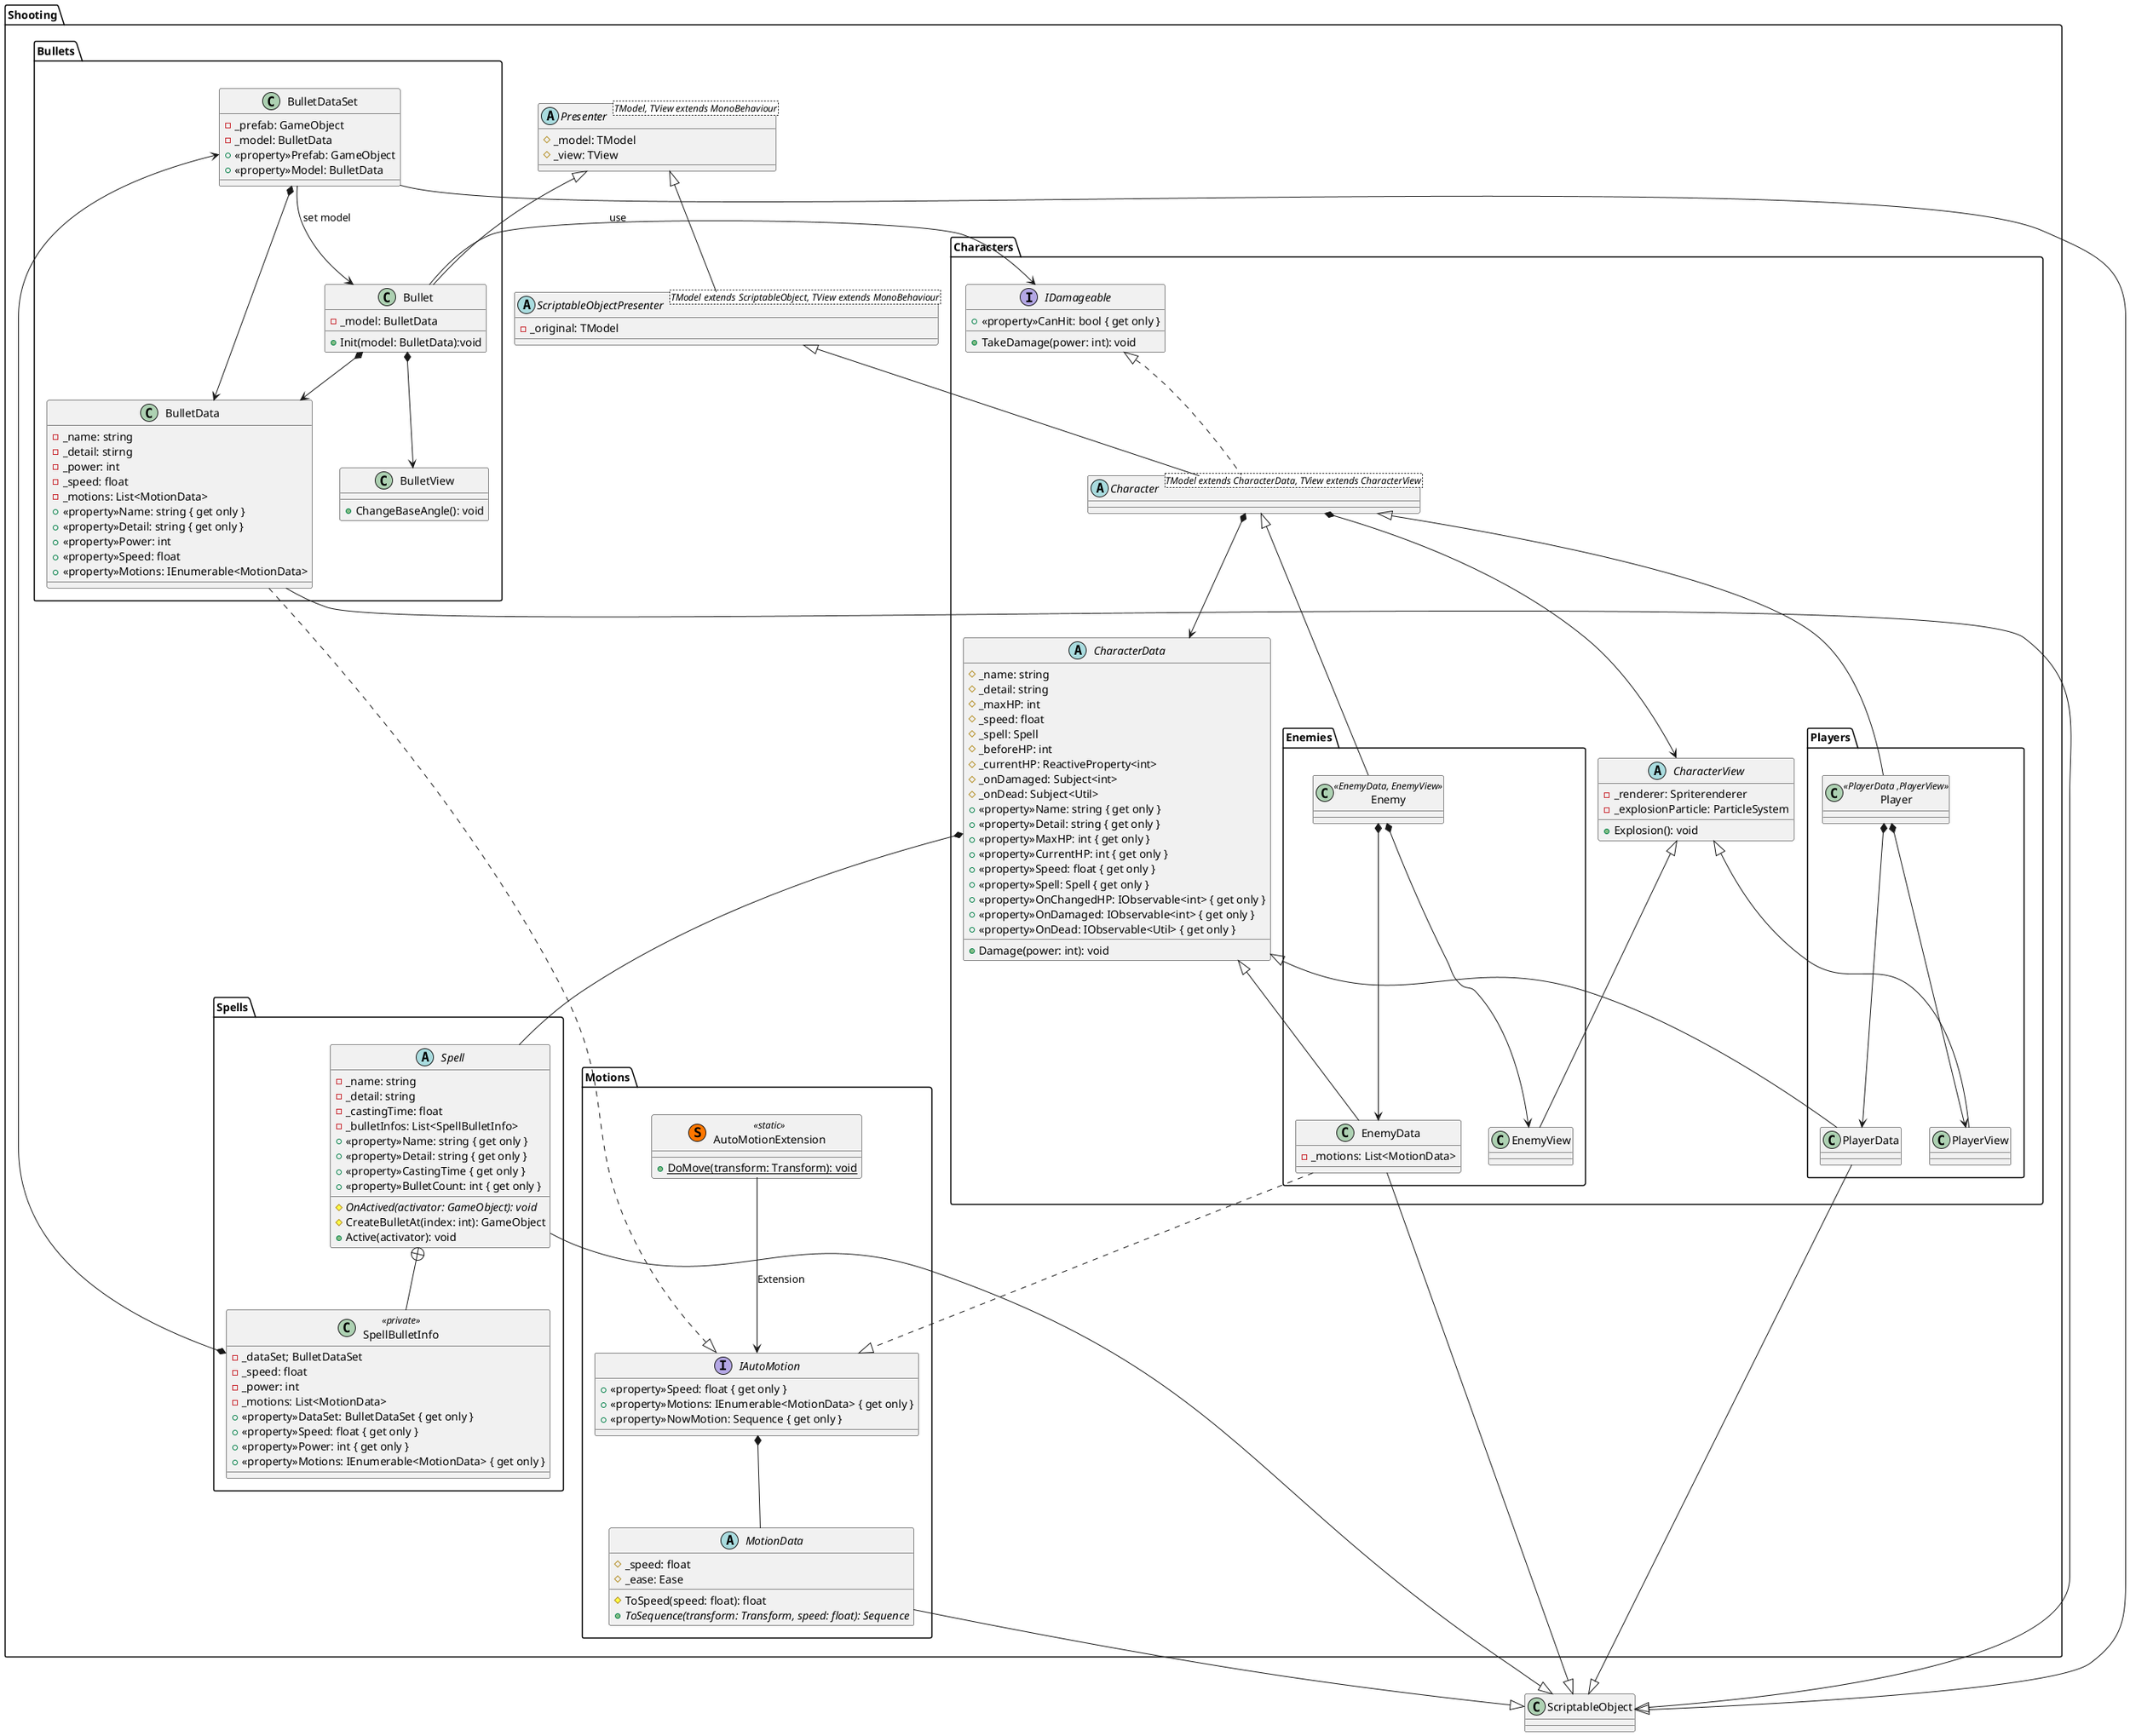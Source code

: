 @startuml Shooting

package Shooting
{
    package Bullets
    {
        class Bullet
        {
            -_model: BulletData
            +Init(model: BulletData):void
        }
        class BulletData
        {
            -_name: string
            -_detail: stirng
            -_power: int
            -_speed: float
            -_motions: List<MotionData>
            +<<property>>Name: string { get only }
            +<<property>>Detail: string { get only }
            +<<property>>Power: int
            +<<property>>Speed: float
            +<<property>>Motions: IEnumerable<MotionData>
        }
        class BulletDataSet
        {
            -_prefab: GameObject
            -_model: BulletData
            +<<property>>Prefab: GameObject
            +<<property>>Model: BulletData
        }
        class BulletView
        {
            +ChangeBaseAngle(): void
        }
    }
    package Characters
    {
        package Enemies
        {
            class Enemy<<EnemyData, EnemyView>>
            class EnemyData
            {
                -_motions: List<MotionData>
            }
            class EnemyView
        }
        package Players
        {
            class Player<<PlayerData ,PlayerView>>
            class PlayerData
            class PlayerView
        }
        abstract Character<TModel extends CharacterData, TView extends CharacterView>
        abstract CharacterData
        {
            #_name: string
            #_detail: string
            #_maxHP: int
            #_speed: float
            #_spell: Spell
            #_beforeHP: int
            #_currentHP: ReactiveProperty<int>
            #_onDamaged: Subject<int>
            #_onDead: Subject<Util>
            +<<property>>Name: string { get only }
            +<<property>>Detail: string { get only }
            +<<property>>MaxHP: int { get only }
            +<<property>>CurrentHP: int { get only }
            +<<property>>Speed: float { get only }
            +<<property>>Spell: Spell { get only }
            +<<property>>OnChangedHP: IObservable<int> { get only }
            +<<property>>OnDamaged: IObservable<int> { get only }
            +<<property>>OnDead: IObservable<Util> { get only }
            +Damage(power: int): void
        }
        abstract CharacterView
        {
            -_renderer: Spriterenderer
            -_explosionParticle: ParticleSystem
            +Explosion(): void
        }
        interface IDamageable
        {
            +<<property>>CanHit: bool { get only }
            +TakeDamage(power: int): void
        }
    }
    package Motions
    {
        class AutoMotionExtension<<(S,#FF7700) static>>
        {
            +{static}DoMove(transform: Transform): void
        }
        abstract MotionData
        {
            #_speed: float
            #_ease: Ease
            #ToSpeed(speed: float): float
            +{abstract}ToSequence(transform: Transform, speed: float): Sequence
        }
        interface IAutoMotion
        {
            +<<property>>Speed: float { get only }
            +<<property>>Motions: IEnumerable<MotionData> { get only }
            +<<property>>NowMotion: Sequence { get only }
        }
    }
    package Spells
    {
        class SpellBulletInfo<<private>>
        {
            -_dataSet; BulletDataSet
            -_speed: float
            -_power: int
            -_motions: List<MotionData>
            +<<property>>DataSet: BulletDataSet { get only }
            +<<property>>Speed: float { get only }
            +<<property>>Power: int { get only }
            +<<property>>Motions: IEnumerable<MotionData> { get only }
        }
        abstract Spell
        {
            -_name: string
            -_detail: string
            -_castingTime: float
            -_bulletInfos: List<SpellBulletInfo>
            +<<property>>Name: string { get only }
            +<<property>>Detail: string { get only }
            +<<property>>CastingTime { get only }
            +<<property>>BulletCount: int { get only }
            #{abstract}OnActived(activator: GameObject): void
            #CreateBulletAt(index: int): GameObject
            +Active(activator): void
        }
    }
    abstract Presenter<TModel, TView extends MonoBehaviour>
    {
        #_model: TModel
        #_view: TView
    }
    abstract ScriptableObjectPresenter<TModel extends ScriptableObject, TView extends MonoBehaviour>
    {
        -_original: TModel
    }
}

BulletData --|> ScriptableObject
BulletDataSet --|> ScriptableObject
EnemyData --|> ScriptableObject
PlayerData --|> ScriptableObject
MotionData --|> ScriptableObject
Spell --|> ScriptableObject
ScriptableObjectPresenter -up-|> Presenter
Character -up-|> ScriptableObjectPresenter
Bullet -up-|> Presenter
Enemy -up-|> Character
EnemyData -up-|> CharacterData
EnemyView -up-|> CharacterView
Player -up-|> Character
PlayerData -up-|> CharacterData
PlayerView -up-|> CharacterView

Character .up.|> IDamageable
BulletData ..|> IAutoMotion
EnemyData ..|> IAutoMotion

CharacterData *-- Spell
IAutoMotion *-- MotionData

Bullet *--> BulletData
Bullet *--> BulletView
BulletDataSet *--> BulletData
Character *--> CharacterData
Character *--> CharacterView
Enemy *--> EnemyData
Enemy *--> EnemyView
Player *--> PlayerData
Player *--> PlayerView
SpellBulletInfo *--> BulletDataSet

BulletDataSet --> Bullet : set model
Bullet --> IDamageable : use
AutoMotionExtension --> IAutoMotion : Extension

Spell +-- SpellBulletInfo

@enduml